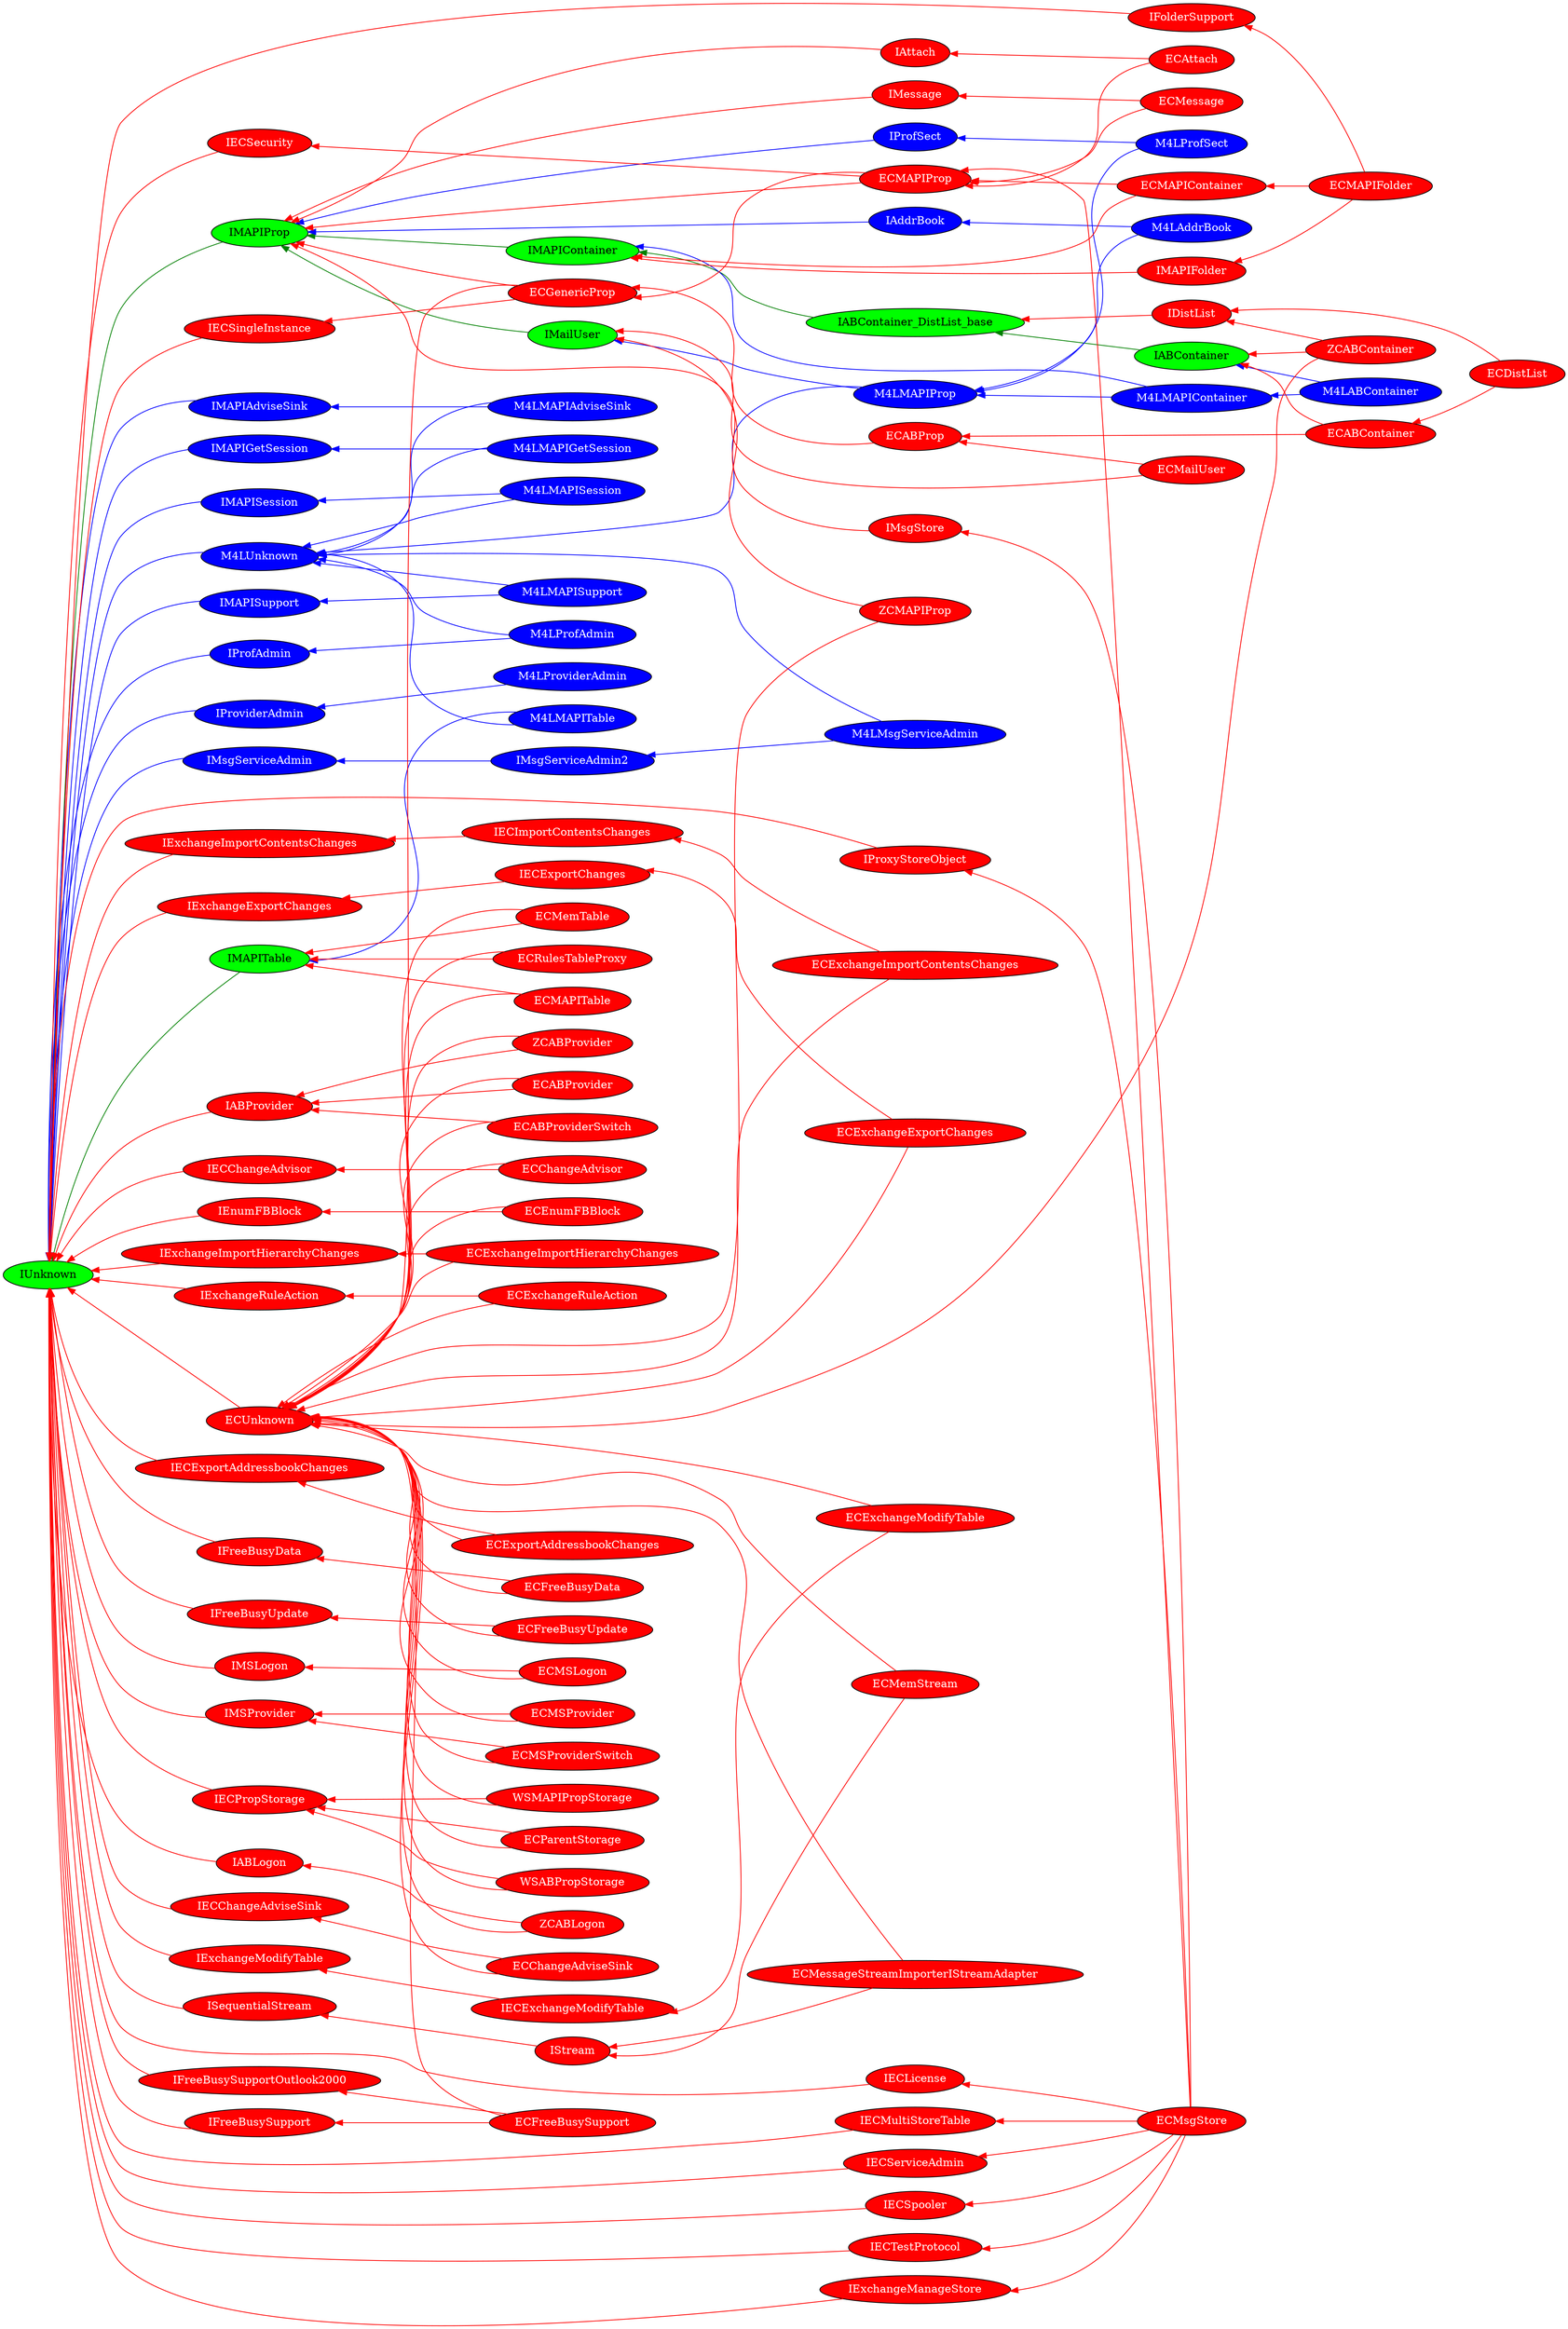 /* Interface classes used in provider/client/ */
digraph {
	rankdir=RL;
	node [style=filled,fillcolor=green];
	edge [color="#008000"];
	IABContainer -> IABContainer_DistList_base;
	IABContainer_DistList_base -> IMAPIContainer;
	IMAPIContainer -> IMAPIProp;
	IMAPIProp -> IUnknown;
	IMAPITable -> IUnknown;
	IMailUser -> IMAPIProp;
	IUnknown;

	node [fillcolor=blue,fontcolor=white];
	edge [color=blue];
	IAddrBook -> IMAPIProp;
	IMAPIAdviseSink -> IUnknown;
	IMAPIGetSession -> IUnknown;
	IMAPISession -> IUnknown;
	IMAPISupport -> IUnknown;
	IMsgServiceAdmin -> IUnknown;
	IMsgServiceAdmin2 -> IMsgServiceAdmin;
	IProfAdmin -> IUnknown;
	IProfSect -> IMAPIProp;
	IProviderAdmin -> IUnknown;
	M4LABContainer -> IABContainer;
	M4LABContainer -> M4LMAPIContainer;
	M4LAddrBook -> IAddrBook;
	M4LAddrBook -> M4LMAPIProp;
	M4LMAPIAdviseSink -> IMAPIAdviseSink;
	M4LMAPIAdviseSink -> M4LUnknown;
	M4LMAPIContainer -> IMAPIContainer;
	M4LMAPIContainer -> M4LMAPIProp;
	M4LMAPIGetSession -> IMAPIGetSession;
	M4LMAPIGetSession -> M4LUnknown;
	M4LMAPIProp -> IMailUser;
	M4LMAPIProp -> M4LUnknown;
	M4LMAPISession -> IMAPISession;
	M4LMAPISession -> M4LUnknown;
	M4LMAPISupport -> IMAPISupport;
	M4LMAPISupport -> M4LUnknown;
	M4LMAPITable -> IMAPITable;
	M4LMAPITable -> M4LUnknown;
	M4LMsgServiceAdmin -> IMsgServiceAdmin2;
	M4LMsgServiceAdmin -> M4LUnknown;
	M4LProfAdmin -> IProfAdmin;
	M4LProfAdmin -> M4LUnknown;
	M4LProfSect -> IProfSect;
	M4LProfSect -> M4LMAPIProp;
	M4LProviderAdmin -> IProviderAdmin;
	M4LUnknown -> IUnknown;

	node [fillcolor=red,fontcolor=white];
	edge [color=red];
	ECABContainer -> ECABProp;
	ECABContainer -> IABContainer;
	ECABProp -> ECGenericProp;
	ECABProvider -> ECUnknown;
	ECABProvider -> IABProvider;
	ECABProviderSwitch -> ECUnknown;
	ECABProviderSwitch -> IABProvider;
	ECAttach -> ECMAPIProp;
	ECAttach -> IAttach;
	ECChangeAdvisor -> ECUnknown;
	ECChangeAdvisor -> IECChangeAdvisor;
	ECDistList -> ECABContainer;
	ECDistList -> IDistList;
	ECEnumFBBlock -> ECUnknown;
	ECEnumFBBlock -> IEnumFBBlock;
	ECExchangeExportChanges -> ECUnknown;
	ECExchangeExportChanges -> IECExportChanges;
	ECExchangeImportContentsChanges -> ECUnknown;
	ECExchangeImportContentsChanges -> IECImportContentsChanges;
	ECExchangeImportHierarchyChanges -> ECUnknown;
	ECExchangeImportHierarchyChanges -> IExchangeImportHierarchyChanges;
	ECExchangeModifyTable -> ECUnknown;
	ECExchangeModifyTable -> IECExchangeModifyTable;
	ECExchangeRuleAction -> ECUnknown;
	ECExchangeRuleAction -> IExchangeRuleAction;
	ECExportAddressbookChanges -> ECUnknown;
	ECExportAddressbookChanges -> IECExportAddressbookChanges;
	ECFreeBusyData -> ECUnknown;
	ECFreeBusyData -> IFreeBusyData;
	ECFreeBusySupport -> ECUnknown;
	ECFreeBusySupport -> IFreeBusySupport;
	ECFreeBusySupport -> IFreeBusySupportOutlook2000;
	ECFreeBusyUpdate -> ECUnknown;
	ECFreeBusyUpdate -> IFreeBusyUpdate;
	ECGenericProp -> ECUnknown;
	ECGenericProp -> IECSingleInstance;
	ECGenericProp -> IMAPIProp;
	ECMAPIContainer -> ECMAPIProp;
	ECMAPIContainer -> IMAPIContainer;
	ECMAPIFolder -> ECMAPIContainer;
	ECMAPIFolder -> IFolderSupport;
	ECMAPIFolder -> IMAPIFolder;
	ECMAPIProp -> ECGenericProp;
	ECMAPIProp -> IECSecurity;
	ECMAPIProp -> IMAPIProp;
	ECMAPITable -> ECUnknown;
	ECMAPITable -> IMAPITable;
	ECMSLogon -> ECUnknown;
	ECMSLogon -> IMSLogon;
	ECMSProvider -> ECUnknown;
	ECMSProvider -> IMSProvider;
	ECMSProviderSwitch -> ECUnknown;
	ECMSProviderSwitch -> IMSProvider;
	ECMailUser -> ECABProp;
	ECMailUser -> IMailUser;
	ECMemStream -> ECUnknown;
	ECMemStream -> IStream;
	ECMemTable -> ECUnknown;
	ECMemTable -> IMAPITable;
	ECMessage -> ECMAPIProp;
	ECMessage -> IMessage;
	ECMessageStreamImporterIStreamAdapter -> ECUnknown;
	ECMessageStreamImporterIStreamAdapter -> IStream;
	ECMsgStore -> ECMAPIProp;
	ECMsgStore -> IECLicense;
	ECMsgStore -> IECMultiStoreTable;
	ECMsgStore -> IECServiceAdmin;
	ECMsgStore -> IECSpooler;
	ECMsgStore -> IECTestProtocol;
	ECMsgStore -> IExchangeManageStore;
	ECMsgStore -> IMsgStore;
	ECMsgStore -> IProxyStoreObject;
	ECParentStorage -> ECUnknown;
	ECParentStorage -> IECPropStorage;
	ECRulesTableProxy -> ECUnknown;
	ECRulesTableProxy -> IMAPITable;
	ECUnknown -> IUnknown;
	IABProvider -> IUnknown;
	IAttach -> IMAPIProp;
	IDistList -> IABContainer_DistList_base;
	IECChangeAdvisor -> IUnknown;
	IECExchangeModifyTable -> IExchangeModifyTable;
	IECExportAddressbookChanges -> IUnknown;
	IECExportChanges -> IExchangeExportChanges;
	IECImportContentsChanges -> IExchangeImportContentsChanges;
	IECLicense -> IUnknown;
	IECMultiStoreTable -> IUnknown;
	IECPropStorage -> IUnknown;
	IECSecurity -> IUnknown;
	IECServiceAdmin -> IUnknown;
	IECSingleInstance -> IUnknown;
	IECSpooler -> IUnknown;
	IECTestProtocol -> IUnknown;
	IEnumFBBlock -> IUnknown;
	IExchangeExportChanges -> IUnknown;
	IExchangeImportContentsChanges -> IUnknown;
	IExchangeImportHierarchyChanges -> IUnknown;
	IExchangeManageStore -> IUnknown;
	IExchangeModifyTable -> IUnknown;
	IExchangeRuleAction -> IUnknown;
	IFolderSupport -> IUnknown;
	IFreeBusyData -> IUnknown;
	IFreeBusySupport -> IUnknown;
	IFreeBusySupportOutlook2000 -> IUnknown;
	IFreeBusyUpdate -> IUnknown;
	IMAPIFolder -> IMAPIContainer;
	IMSLogon -> IUnknown;
	IMSProvider -> IUnknown;
	IMessage -> IMAPIProp;
	IMsgStore -> IMAPIProp;
	IProxyStoreObject -> IUnknown;
	ISequentialStream -> IUnknown;
	IStream -> ISequentialStream;
	WSABPropStorage -> ECUnknown;
	WSABPropStorage -> IECPropStorage;
	WSMAPIPropStorage -> ECUnknown;
	WSMAPIPropStorage -> IECPropStorage;

	IABLogon -> IUnknown;
	ZCABContainer -> ECUnknown;
	ZCABContainer -> IABContainer;
	ZCABContainer -> IDistList;
	ZCABLogon -> ECUnknown;
	ZCABLogon -> IABLogon;
	ZCABProvider -> ECUnknown;
	ZCABProvider -> IABProvider;
	ZCMAPIProp -> ECUnknown;
	ZCMAPIProp -> IMailUser;

	ECChangeAdviseSink -> ECUnknown;
	ECChangeAdviseSink -> IECChangeAdviseSink;
	IECChangeAdviseSink -> IUnknown;
}
